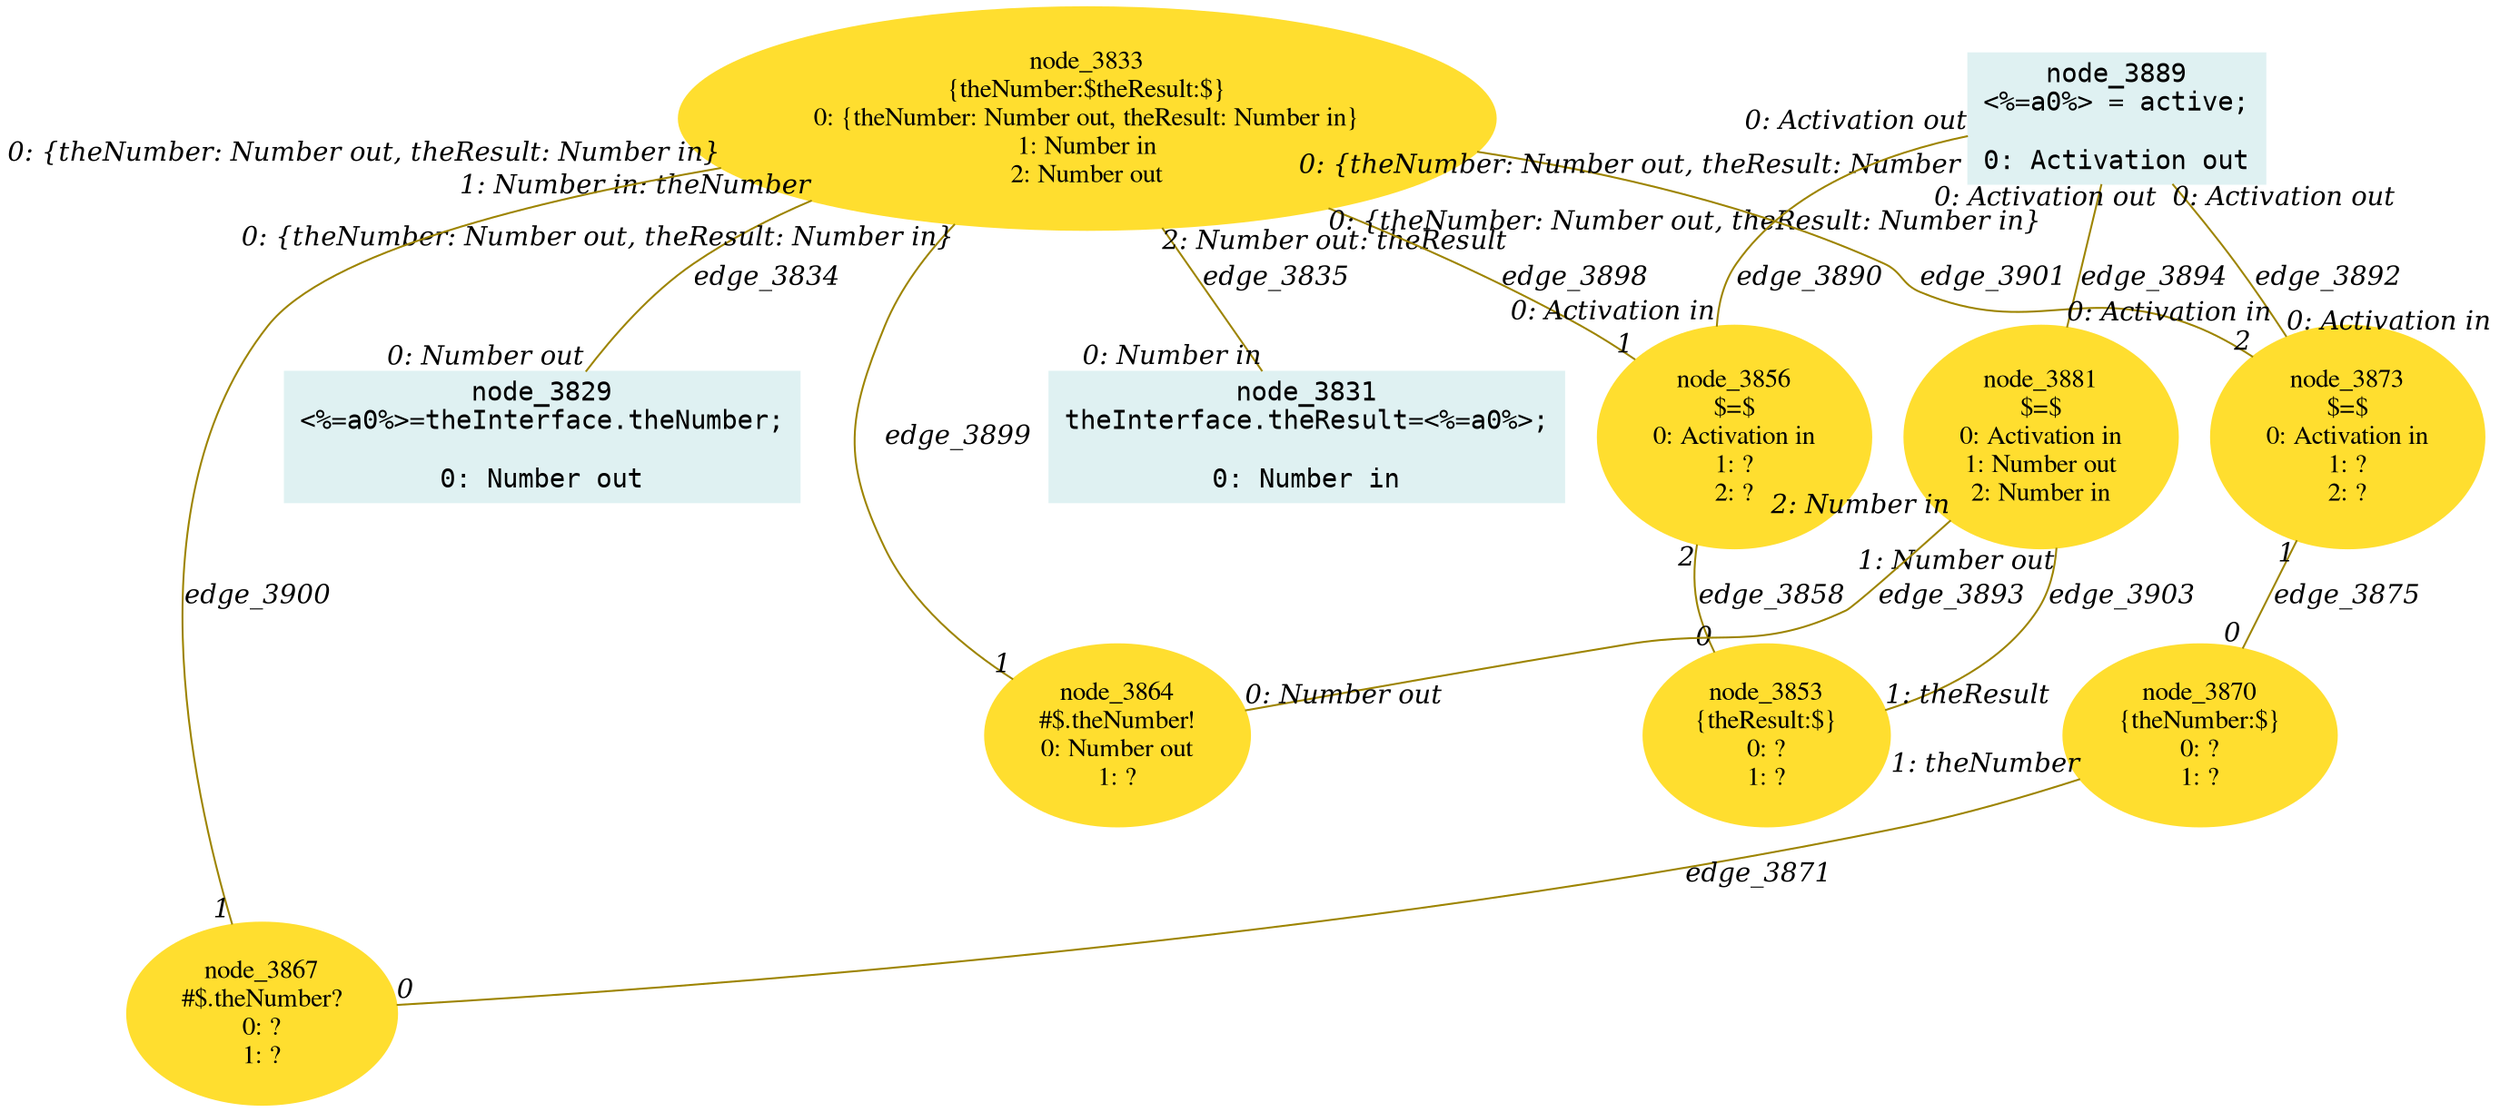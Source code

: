 digraph g{node_3829 [shape="box", style="filled", color="#dff1f2", fontname="Courier", label="node_3829
<%=a0%>=theInterface.theNumber;

0: Number out" ]
node_3831 [shape="box", style="filled", color="#dff1f2", fontname="Courier", label="node_3831
theInterface.theResult=<%=a0%>;

0: Number in" ]
node_3833 [shape="ellipse", style="filled", color="#ffde2f", fontname="Times", label="node_3833
{theNumber:$theResult:$}
0: {theNumber: Number out, theResult: Number in}
1: Number in
2: Number out" ]
node_3853 [shape="ellipse", style="filled", color="#ffde2f", fontname="Times", label="node_3853
{theResult:$}
0: ?
1: ?" ]
node_3856 [shape="ellipse", style="filled", color="#ffde2f", fontname="Times", label="node_3856
$=$
0: Activation in
1: ?
2: ?" ]
node_3864 [shape="ellipse", style="filled", color="#ffde2f", fontname="Times", label="node_3864
#$.theNumber!
0: Number out
1: ?" ]
node_3867 [shape="ellipse", style="filled", color="#ffde2f", fontname="Times", label="node_3867
#$.theNumber?
0: ?
1: ?" ]
node_3870 [shape="ellipse", style="filled", color="#ffde2f", fontname="Times", label="node_3870
{theNumber:$}
0: ?
1: ?" ]
node_3873 [shape="ellipse", style="filled", color="#ffde2f", fontname="Times", label="node_3873
$=$
0: Activation in
1: ?
2: ?" ]
node_3881 [shape="ellipse", style="filled", color="#ffde2f", fontname="Times", label="node_3881
$=$
0: Activation in
1: Number out
2: Number in" ]
node_3889 [shape="box", style="filled", color="#dff1f2", fontname="Courier", label="node_3889
<%=a0%> = active;

0: Activation out" ]
node_3833 -> node_3829 [dir=none, arrowHead=none, fontname="Times-Italic", arrowsize=1, color="#9d8400", label="edge_3834",  headlabel="0: Number out", taillabel="1: Number in: theNumber" ]
node_3833 -> node_3831 [dir=none, arrowHead=none, fontname="Times-Italic", arrowsize=1, color="#9d8400", label="edge_3835",  headlabel="0: Number in", taillabel="2: Number out: theResult" ]
node_3856 -> node_3853 [dir=none, arrowHead=none, fontname="Times-Italic", arrowsize=1, color="#9d8400", label="edge_3858",  headlabel="0", taillabel="2" ]
node_3870 -> node_3867 [dir=none, arrowHead=none, fontname="Times-Italic", arrowsize=1, color="#9d8400", label="edge_3871",  headlabel="0", taillabel="1: theNumber" ]
node_3873 -> node_3870 [dir=none, arrowHead=none, fontname="Times-Italic", arrowsize=1, color="#9d8400", label="edge_3875",  headlabel="0", taillabel="1" ]
node_3889 -> node_3856 [dir=none, arrowHead=none, fontname="Times-Italic", arrowsize=1, color="#9d8400", label="edge_3890",  headlabel="0: Activation in", taillabel="0: Activation out" ]
node_3889 -> node_3873 [dir=none, arrowHead=none, fontname="Times-Italic", arrowsize=1, color="#9d8400", label="edge_3892",  headlabel="0: Activation in", taillabel="0: Activation out" ]
node_3881 -> node_3864 [dir=none, arrowHead=none, fontname="Times-Italic", arrowsize=1, color="#9d8400", label="edge_3893",  headlabel="0: Number out", taillabel="2: Number in" ]
node_3889 -> node_3881 [dir=none, arrowHead=none, fontname="Times-Italic", arrowsize=1, color="#9d8400", label="edge_3894",  headlabel="0: Activation in", taillabel="0: Activation out" ]
node_3833 -> node_3856 [dir=none, arrowHead=none, fontname="Times-Italic", arrowsize=1, color="#9d8400", label="edge_3898",  headlabel="1", taillabel="0: {theNumber: Number out, theResult: Number in}" ]
node_3833 -> node_3864 [dir=none, arrowHead=none, fontname="Times-Italic", arrowsize=1, color="#9d8400", label="edge_3899",  headlabel="1", taillabel="0: {theNumber: Number out, theResult: Number in}" ]
node_3833 -> node_3867 [dir=none, arrowHead=none, fontname="Times-Italic", arrowsize=1, color="#9d8400", label="edge_3900",  headlabel="1", taillabel="0: {theNumber: Number out, theResult: Number in}" ]
node_3833 -> node_3873 [dir=none, arrowHead=none, fontname="Times-Italic", arrowsize=1, color="#9d8400", label="edge_3901",  headlabel="2", taillabel="0: {theNumber: Number out, theResult: Number in}" ]
node_3881 -> node_3853 [dir=none, arrowHead=none, fontname="Times-Italic", arrowsize=1, color="#9d8400", label="edge_3903",  headlabel="1: theResult", taillabel="1: Number out" ]
}